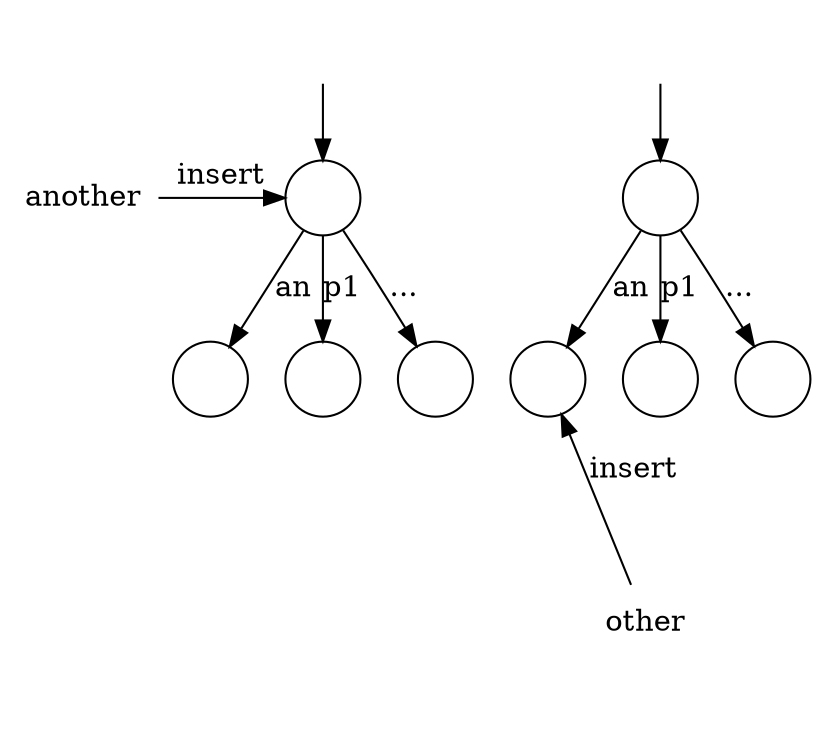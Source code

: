 digraph G{
    margin=0;
	node[shape=circle]
	t1[style=invis, label=""];
	t1x[label=""];
	t1an[label=""];
	t1p1[label=""];
	t1p2[label=""];
	t1y[shape=plaintext, label="another"];
	t1->t1x;
	t1y->t1x[label="insert"]
	t1x->t1an[label="an"];
	t1x->t1p1[label="p1"];
	t1x->t1p2[label="..."];
	{rank=same; t1y; t1x}

	t2[style=invis, label=""];
	t2x[label=""];
	t2an[label=""];
	t2p1[label=""];
	t2p2[label=""];
	t2ansub[style=invis];
	t2y[shape=plaintext, label="other"];
	t2->t2x;
	t2x->t2an[label="an"];
	t2x->t2p1[label="p1"];
	t2x->t2p2[label="..."];
	t2an->t2ansub[style=invis];
	t2y->t2an[label="insert"];
	{rank=same; t2y; t2ansub}

	{rank=same; t1; t2}
}
